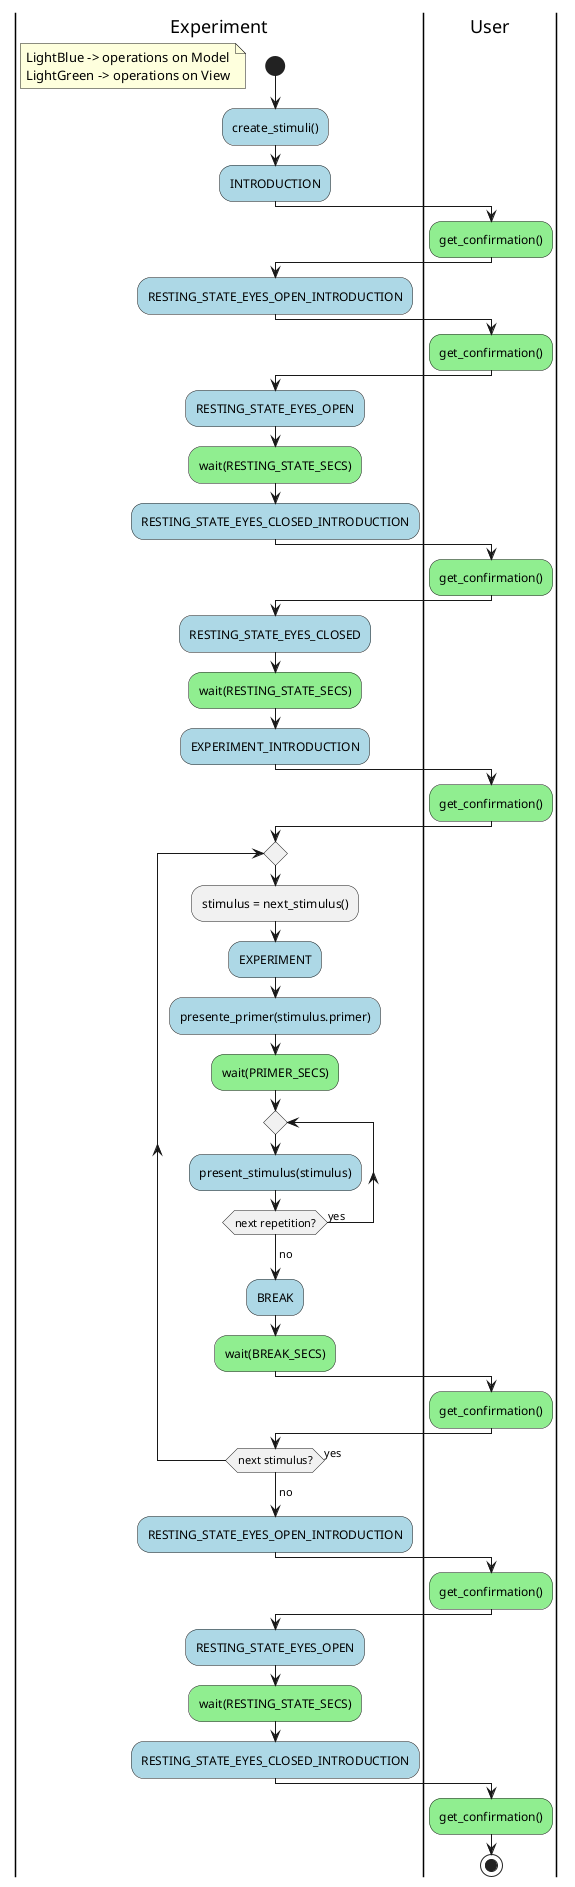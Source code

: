 @startuml
'https://plantuml.com/activity-diagram-beta

|Experiment|
start

floating note
    LightBlue -> operations on Model
    LightGreen -> operations on View
end note

#LightBlue:create_stimuli();
#LightBlue:INTRODUCTION;

|User|
#LightGreen:get_confirmation();

|Experiment|
#LightBlue:RESTING_STATE_EYES_OPEN_INTRODUCTION;
|User|
#LightGreen:get_confirmation();

|Experiment|
#LightBlue:RESTING_STATE_EYES_OPEN;
#LightGreen:wait(RESTING_STATE_SECS);

#LightBlue:RESTING_STATE_EYES_CLOSED_INTRODUCTION;
|User|
#LightGreen:get_confirmation();

|Experiment|
#LightBlue:RESTING_STATE_EYES_CLOSED;
#LightGreen:wait(RESTING_STATE_SECS);

#LightBlue:EXPERIMENT_INTRODUCTION;
|User|
#LightGreen:get_confirmation();

|Experiment|
repeat
    :stimulus = next_stimulus();
    #LightBlue:EXPERIMENT;
    #LightBlue:presente_primer(stimulus.primer);
    #LightGreen:wait(PRIMER_SECS);

    repeat
        #LightBlue:present_stimulus(stimulus);
    repeat while (next repetition?) is (yes)
    -> no;

    #LightBlue:BREAK;
    #LightGreen:wait(BREAK_SECS);
    |User|
    #LightGreen:get_confirmation();

    |Experiment|
repeat while (next stimulus?) is (yes)
-> no;

|Experiment|
#LightBlue:RESTING_STATE_EYES_OPEN_INTRODUCTION;
|User|
#LightGreen:get_confirmation();

|Experiment|
#LightBlue:RESTING_STATE_EYES_OPEN;
#LightGreen:wait(RESTING_STATE_SECS);

#LightBlue:RESTING_STATE_EYES_CLOSED_INTRODUCTION;
|User|
#LightGreen:get_confirmation();

stop

@enduml
